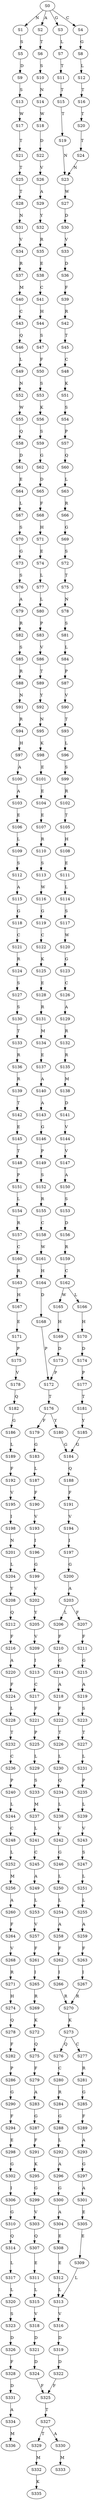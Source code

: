 strict digraph  {
	S0 -> S1 [ label = N ];
	S0 -> S2 [ label = A ];
	S0 -> S3 [ label = G ];
	S0 -> S4 [ label = C ];
	S1 -> S5 [ label = S ];
	S2 -> S6 [ label = T ];
	S3 -> S7 [ label = L ];
	S4 -> S8 [ label = G ];
	S5 -> S9 [ label = D ];
	S6 -> S10 [ label = S ];
	S7 -> S11 [ label = T ];
	S8 -> S12 [ label = L ];
	S9 -> S13 [ label = S ];
	S10 -> S14 [ label = N ];
	S11 -> S15 [ label = T ];
	S12 -> S16 [ label = T ];
	S13 -> S17 [ label = W ];
	S14 -> S18 [ label = W ];
	S15 -> S19 [ label = T ];
	S16 -> S20 [ label = T ];
	S17 -> S21 [ label = T ];
	S18 -> S22 [ label = D ];
	S19 -> S23 [ label = N ];
	S20 -> S24 [ label = T ];
	S21 -> S25 [ label = T ];
	S22 -> S26 [ label = V ];
	S23 -> S27 [ label = W ];
	S24 -> S23 [ label = N ];
	S25 -> S28 [ label = T ];
	S26 -> S29 [ label = A ];
	S27 -> S30 [ label = D ];
	S28 -> S31 [ label = N ];
	S29 -> S32 [ label = Y ];
	S30 -> S33 [ label = V ];
	S31 -> S34 [ label = V ];
	S32 -> S35 [ label = R ];
	S33 -> S36 [ label = D ];
	S34 -> S37 [ label = R ];
	S35 -> S38 [ label = E ];
	S36 -> S39 [ label = F ];
	S37 -> S40 [ label = M ];
	S38 -> S41 [ label = C ];
	S39 -> S42 [ label = R ];
	S40 -> S43 [ label = C ];
	S41 -> S44 [ label = H ];
	S42 -> S45 [ label = T ];
	S43 -> S46 [ label = Q ];
	S44 -> S47 [ label = S ];
	S45 -> S48 [ label = C ];
	S46 -> S49 [ label = L ];
	S47 -> S50 [ label = F ];
	S48 -> S51 [ label = K ];
	S49 -> S52 [ label = N ];
	S50 -> S53 [ label = S ];
	S51 -> S54 [ label = S ];
	S52 -> S55 [ label = W ];
	S53 -> S56 [ label = K ];
	S54 -> S57 [ label = P ];
	S55 -> S58 [ label = Q ];
	S56 -> S59 [ label = S ];
	S57 -> S60 [ label = Q ];
	S58 -> S61 [ label = D ];
	S59 -> S62 [ label = G ];
	S60 -> S63 [ label = L ];
	S61 -> S64 [ label = E ];
	S62 -> S65 [ label = D ];
	S63 -> S66 [ label = R ];
	S64 -> S67 [ label = L ];
	S65 -> S68 [ label = F ];
	S66 -> S69 [ label = G ];
	S67 -> S70 [ label = S ];
	S68 -> S71 [ label = H ];
	S69 -> S72 [ label = S ];
	S70 -> S73 [ label = G ];
	S71 -> S74 [ label = E ];
	S72 -> S75 [ label = T ];
	S73 -> S76 [ label = S ];
	S74 -> S77 [ label = L ];
	S75 -> S78 [ label = N ];
	S76 -> S79 [ label = A ];
	S77 -> S80 [ label = L ];
	S78 -> S81 [ label = S ];
	S79 -> S82 [ label = R ];
	S80 -> S83 [ label = P ];
	S81 -> S84 [ label = L ];
	S82 -> S85 [ label = S ];
	S83 -> S86 [ label = V ];
	S84 -> S87 [ label = P ];
	S85 -> S88 [ label = R ];
	S86 -> S89 [ label = T ];
	S87 -> S90 [ label = V ];
	S88 -> S91 [ label = N ];
	S89 -> S92 [ label = Y ];
	S90 -> S93 [ label = T ];
	S91 -> S94 [ label = R ];
	S92 -> S95 [ label = N ];
	S93 -> S96 [ label = L ];
	S94 -> S97 [ label = H ];
	S95 -> S98 [ label = K ];
	S96 -> S99 [ label = S ];
	S97 -> S100 [ label = A ];
	S98 -> S101 [ label = E ];
	S99 -> S102 [ label = R ];
	S100 -> S103 [ label = A ];
	S101 -> S104 [ label = E ];
	S102 -> S105 [ label = T ];
	S103 -> S106 [ label = E ];
	S104 -> S107 [ label = E ];
	S105 -> S108 [ label = H ];
	S106 -> S109 [ label = L ];
	S107 -> S110 [ label = R ];
	S108 -> S111 [ label = E ];
	S109 -> S112 [ label = S ];
	S110 -> S113 [ label = S ];
	S111 -> S114 [ label = L ];
	S112 -> S115 [ label = A ];
	S113 -> S116 [ label = W ];
	S114 -> S117 [ label = S ];
	S115 -> S118 [ label = G ];
	S116 -> S119 [ label = G ];
	S117 -> S120 [ label = W ];
	S118 -> S121 [ label = C ];
	S119 -> S122 [ label = C ];
	S120 -> S123 [ label = G ];
	S121 -> S124 [ label = R ];
	S122 -> S125 [ label = K ];
	S123 -> S126 [ label = C ];
	S124 -> S127 [ label = S ];
	S125 -> S128 [ label = E ];
	S126 -> S129 [ label = A ];
	S127 -> S130 [ label = S ];
	S128 -> S131 [ label = R ];
	S129 -> S132 [ label = R ];
	S130 -> S133 [ label = T ];
	S131 -> S134 [ label = M ];
	S132 -> S135 [ label = R ];
	S133 -> S136 [ label = R ];
	S134 -> S137 [ label = E ];
	S135 -> S138 [ label = M ];
	S136 -> S139 [ label = R ];
	S137 -> S140 [ label = A ];
	S138 -> S141 [ label = D ];
	S139 -> S142 [ label = T ];
	S140 -> S143 [ label = A ];
	S141 -> S144 [ label = V ];
	S142 -> S145 [ label = E ];
	S143 -> S146 [ label = G ];
	S144 -> S147 [ label = V ];
	S145 -> S148 [ label = T ];
	S146 -> S149 [ label = P ];
	S147 -> S150 [ label = A ];
	S148 -> S151 [ label = P ];
	S149 -> S152 [ label = S ];
	S150 -> S153 [ label = S ];
	S151 -> S154 [ label = L ];
	S152 -> S155 [ label = R ];
	S153 -> S156 [ label = D ];
	S154 -> S157 [ label = R ];
	S155 -> S158 [ label = C ];
	S156 -> S159 [ label = R ];
	S157 -> S160 [ label = C ];
	S158 -> S161 [ label = W ];
	S159 -> S162 [ label = C ];
	S160 -> S163 [ label = R ];
	S161 -> S164 [ label = H ];
	S162 -> S165 [ label = W ];
	S162 -> S166 [ label = L ];
	S163 -> S167 [ label = H ];
	S164 -> S168 [ label = D ];
	S165 -> S169 [ label = H ];
	S166 -> S170 [ label = H ];
	S167 -> S171 [ label = E ];
	S168 -> S172 [ label = P ];
	S169 -> S173 [ label = D ];
	S170 -> S174 [ label = D ];
	S171 -> S175 [ label = P ];
	S172 -> S176 [ label = T ];
	S173 -> S172 [ label = P ];
	S174 -> S177 [ label = P ];
	S175 -> S178 [ label = V ];
	S176 -> S179 [ label = F ];
	S176 -> S180 [ label = Y ];
	S177 -> S181 [ label = T ];
	S178 -> S182 [ label = Q ];
	S179 -> S183 [ label = G ];
	S180 -> S184 [ label = G ];
	S181 -> S185 [ label = Y ];
	S182 -> S186 [ label = G ];
	S183 -> S187 [ label = L ];
	S184 -> S188 [ label = Q ];
	S185 -> S184 [ label = G ];
	S186 -> S189 [ label = L ];
	S187 -> S190 [ label = F ];
	S188 -> S191 [ label = F ];
	S189 -> S192 [ label = F ];
	S190 -> S193 [ label = V ];
	S191 -> S194 [ label = V ];
	S192 -> S195 [ label = V ];
	S193 -> S196 [ label = I ];
	S194 -> S197 [ label = I ];
	S195 -> S198 [ label = I ];
	S196 -> S199 [ label = G ];
	S197 -> S200 [ label = G ];
	S198 -> S201 [ label = N ];
	S199 -> S202 [ label = V ];
	S200 -> S203 [ label = A ];
	S201 -> S204 [ label = L ];
	S202 -> S205 [ label = Y ];
	S203 -> S206 [ label = L ];
	S203 -> S207 [ label = F ];
	S204 -> S208 [ label = Y ];
	S205 -> S209 [ label = V ];
	S206 -> S210 [ label = F ];
	S207 -> S211 [ label = F ];
	S208 -> S212 [ label = Q ];
	S209 -> S213 [ label = I ];
	S210 -> S214 [ label = G ];
	S211 -> S215 [ label = G ];
	S212 -> S216 [ label = F ];
	S213 -> S217 [ label = C ];
	S214 -> S218 [ label = A ];
	S215 -> S219 [ label = A ];
	S216 -> S220 [ label = A ];
	S217 -> S221 [ label = F ];
	S218 -> S222 [ label = F ];
	S219 -> S223 [ label = S ];
	S220 -> S224 [ label = F ];
	S221 -> S225 [ label = P ];
	S222 -> S226 [ label = T ];
	S223 -> S227 [ label = T ];
	S224 -> S228 [ label = L ];
	S225 -> S229 [ label = L ];
	S226 -> S230 [ label = L ];
	S227 -> S231 [ label = L ];
	S228 -> S232 [ label = T ];
	S229 -> S233 [ label = S ];
	S230 -> S234 [ label = Q ];
	S231 -> S235 [ label = P ];
	S232 -> S236 [ label = C ];
	S233 -> S237 [ label = M ];
	S234 -> S238 [ label = L ];
	S235 -> S239 [ label = L ];
	S236 -> S240 [ label = P ];
	S237 -> S241 [ label = L ];
	S238 -> S242 [ label = V ];
	S239 -> S243 [ label = V ];
	S240 -> S244 [ label = L ];
	S241 -> S245 [ label = C ];
	S242 -> S246 [ label = G ];
	S243 -> S247 [ label = S ];
	S244 -> S248 [ label = C ];
	S245 -> S249 [ label = A ];
	S246 -> S250 [ label = L ];
	S247 -> S251 [ label = L ];
	S248 -> S252 [ label = L ];
	S249 -> S253 [ label = L ];
	S250 -> S254 [ label = L ];
	S251 -> S255 [ label = L ];
	S252 -> S256 [ label = M ];
	S253 -> S257 [ label = V ];
	S254 -> S258 [ label = A ];
	S255 -> S259 [ label = A ];
	S256 -> S260 [ label = A ];
	S257 -> S261 [ label = F ];
	S258 -> S262 [ label = F ];
	S259 -> S263 [ label = F ];
	S260 -> S264 [ label = F ];
	S261 -> S265 [ label = I ];
	S262 -> S266 [ label = I ];
	S263 -> S267 [ label = I ];
	S264 -> S268 [ label = V ];
	S265 -> S269 [ label = R ];
	S266 -> S270 [ label = R ];
	S267 -> S270 [ label = R ];
	S268 -> S271 [ label = R ];
	S269 -> S272 [ label = K ];
	S270 -> S273 [ label = K ];
	S271 -> S274 [ label = H ];
	S272 -> S275 [ label = Q ];
	S273 -> S276 [ label = Q ];
	S273 -> S277 [ label = C ];
	S274 -> S278 [ label = Q ];
	S275 -> S279 [ label = F ];
	S276 -> S280 [ label = C ];
	S277 -> S281 [ label = R ];
	S278 -> S282 [ label = F ];
	S279 -> S283 [ label = A ];
	S280 -> S284 [ label = R ];
	S281 -> S285 [ label = G ];
	S282 -> S286 [ label = P ];
	S283 -> S287 [ label = G ];
	S284 -> S288 [ label = G ];
	S285 -> S289 [ label = F ];
	S286 -> S290 [ label = G ];
	S287 -> S291 [ label = F ];
	S288 -> S292 [ label = L ];
	S289 -> S293 [ label = A ];
	S290 -> S294 [ label = F ];
	S291 -> S295 [ label = K ];
	S292 -> S296 [ label = A ];
	S293 -> S297 [ label = G ];
	S294 -> S298 [ label = E ];
	S295 -> S299 [ label = G ];
	S296 -> S300 [ label = G ];
	S297 -> S301 [ label = A ];
	S298 -> S302 [ label = G ];
	S299 -> S303 [ label = V ];
	S300 -> S304 [ label = A ];
	S301 -> S305 [ label = E ];
	S302 -> S306 [ label = I ];
	S303 -> S307 [ label = Q ];
	S304 -> S308 [ label = E ];
	S305 -> S309 [ label = E ];
	S306 -> S310 [ label = G ];
	S307 -> S311 [ label = E ];
	S308 -> S312 [ label = E ];
	S309 -> S313 [ label = L ];
	S310 -> S314 [ label = Q ];
	S311 -> S315 [ label = L ];
	S312 -> S313 [ label = L ];
	S313 -> S316 [ label = V ];
	S314 -> S317 [ label = L ];
	S315 -> S318 [ label = V ];
	S316 -> S319 [ label = D ];
	S317 -> S320 [ label = L ];
	S318 -> S321 [ label = D ];
	S319 -> S322 [ label = D ];
	S320 -> S323 [ label = S ];
	S321 -> S324 [ label = D ];
	S322 -> S325 [ label = F ];
	S323 -> S326 [ label = D ];
	S324 -> S325 [ label = F ];
	S325 -> S327 [ label = T ];
	S326 -> S328 [ label = F ];
	S327 -> S329 [ label = T ];
	S327 -> S330 [ label = A ];
	S328 -> S331 [ label = D ];
	S329 -> S332 [ label = M ];
	S330 -> S333 [ label = M ];
	S331 -> S334 [ label = A ];
	S332 -> S335 [ label = K ];
	S334 -> S336 [ label = M ];
}
